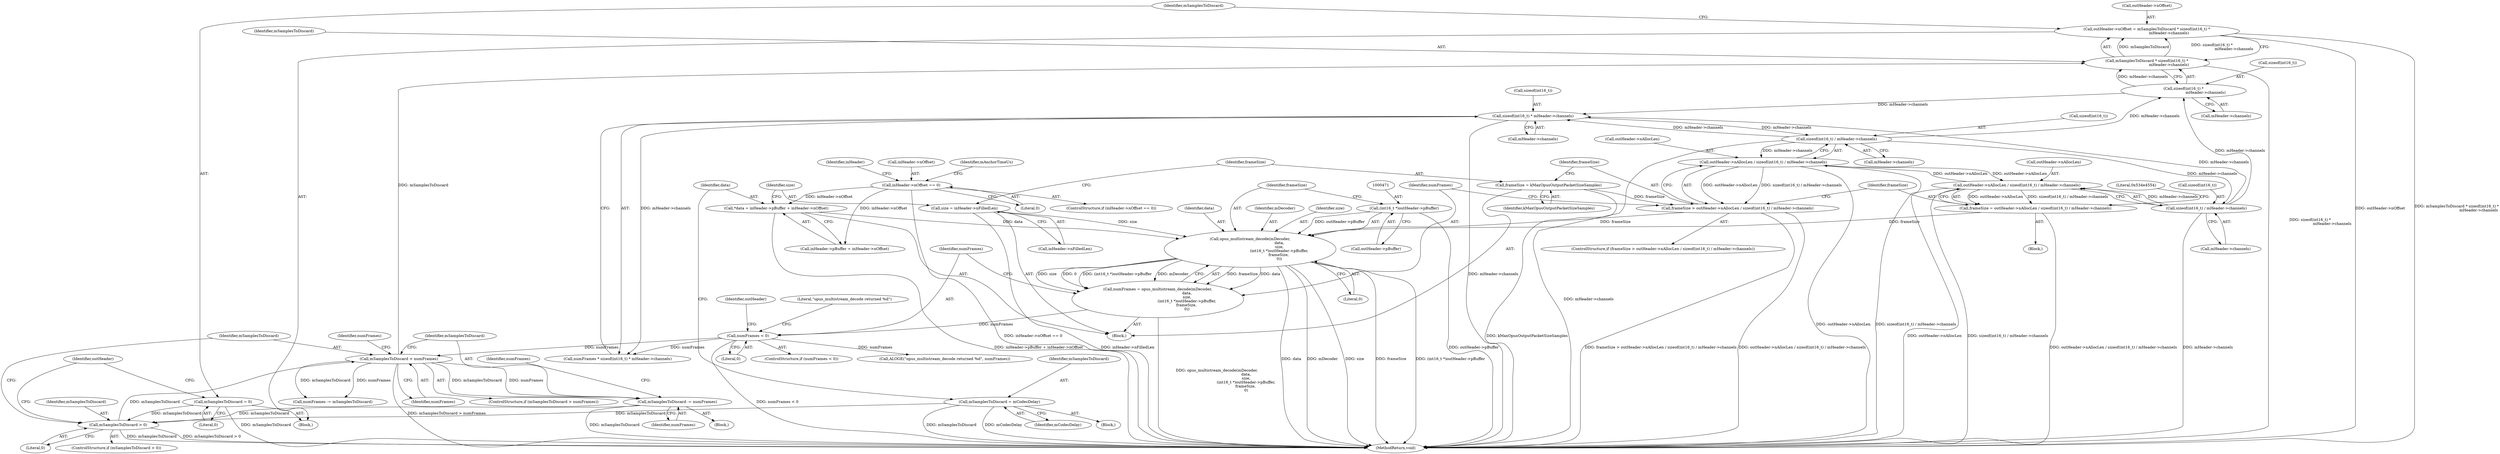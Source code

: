 digraph "0_Android_4e32001e4196f39ddd0b86686ae0231c8f5ed944@API" {
"1000517" [label="(Call,outHeader->nOffset = mSamplesToDiscard * sizeof(int16_t) *\n                                     mHeader->channels)"];
"1000521" [label="(Call,mSamplesToDiscard * sizeof(int16_t) *\n                                     mHeader->channels)"];
"1000502" [label="(Call,mSamplesToDiscard > numFrames)"];
"1000497" [label="(Call,mSamplesToDiscard > 0)"];
"1000529" [label="(Call,mSamplesToDiscard = 0)"];
"1000506" [label="(Call,mSamplesToDiscard -= numFrames)"];
"1000411" [label="(Call,mSamplesToDiscard = mCodecDelay)"];
"1000478" [label="(Call,numFrames < 0)"];
"1000464" [label="(Call,numFrames = opus_multistream_decode(mDecoder,\n                                                 data,\n                                                 size,\n                                                 (int16_t *)outHeader->pBuffer,\n                                                frameSize,\n                                                 0))"];
"1000466" [label="(Call,opus_multistream_decode(mDecoder,\n                                                 data,\n                                                 size,\n                                                 (int16_t *)outHeader->pBuffer,\n                                                frameSize,\n                                                 0))"];
"1000415" [label="(Call,*data = inHeader->pBuffer + inHeader->nOffset)"];
"1000390" [label="(Call,inHeader->nOffset == 0)"];
"1000425" [label="(Call,size = inHeader->nFilledLen)"];
"1000470" [label="(Call,(int16_t *)outHeader->pBuffer)"];
"1000435" [label="(Call,frameSize > outHeader->nAllocLen / sizeof(int16_t) / mHeader->channels)"];
"1000431" [label="(Call,frameSize = kMaxOpusOutputPacketSizeSamples)"];
"1000437" [label="(Call,outHeader->nAllocLen / sizeof(int16_t) / mHeader->channels)"];
"1000450" [label="(Call,outHeader->nAllocLen / sizeof(int16_t) / mHeader->channels)"];
"1000454" [label="(Call,sizeof(int16_t) / mHeader->channels)"];
"1000441" [label="(Call,sizeof(int16_t) / mHeader->channels)"];
"1000538" [label="(Call,sizeof(int16_t) * mHeader->channels)"];
"1000523" [label="(Call,sizeof(int16_t) *\n                                     mHeader->channels)"];
"1000448" [label="(Call,frameSize = outHeader->nAllocLen / sizeof(int16_t) / mHeader->channels)"];
"1000501" [label="(ControlStructure,if (mSamplesToDiscard > numFrames))"];
"1000461" [label="(Literal,0x534e4554)"];
"1000478" [label="(Call,numFrames < 0)"];
"1000538" [label="(Call,sizeof(int16_t) * mHeader->channels)"];
"1000482" [label="(Call,ALOGE(\"opus_multistream_decode returned %d\", numFrames))"];
"1000448" [label="(Call,frameSize = outHeader->nAllocLen / sizeof(int16_t) / mHeader->channels)"];
"1000498" [label="(Identifier,mSamplesToDiscard)"];
"1000394" [label="(Literal,0)"];
"1000435" [label="(Call,frameSize > outHeader->nAllocLen / sizeof(int16_t) / mHeader->channels)"];
"1000437" [label="(Call,outHeader->nAllocLen / sizeof(int16_t) / mHeader->channels)"];
"1000529" [label="(Call,mSamplesToDiscard = 0)"];
"1000514" [label="(Call,numFrames -= mSamplesToDiscard)"];
"1000407" [label="(Identifier,inHeader)"];
"1000391" [label="(Call,inHeader->nOffset)"];
"1000504" [label="(Identifier,numFrames)"];
"1000390" [label="(Call,inHeader->nOffset == 0)"];
"1000410" [label="(Block,)"];
"1000426" [label="(Identifier,size)"];
"1000469" [label="(Identifier,size)"];
"1000534" [label="(Identifier,outHeader)"];
"1000438" [label="(Call,outHeader->nAllocLen)"];
"1000508" [label="(Identifier,numFrames)"];
"1000479" [label="(Identifier,numFrames)"];
"1000436" [label="(Identifier,frameSize)"];
"1000434" [label="(ControlStructure,if (frameSize > outHeader->nAllocLen / sizeof(int16_t) / mHeader->channels))"];
"1000449" [label="(Identifier,frameSize)"];
"1000515" [label="(Identifier,numFrames)"];
"1000493" [label="(Identifier,outHeader)"];
"1000531" [label="(Literal,0)"];
"1000522" [label="(Identifier,mSamplesToDiscard)"];
"1000497" [label="(Call,mSamplesToDiscard > 0)"];
"1000518" [label="(Call,outHeader->nOffset)"];
"1000454" [label="(Call,sizeof(int16_t) / mHeader->channels)"];
"1000475" [label="(Identifier,frameSize)"];
"1000499" [label="(Literal,0)"];
"1000541" [label="(Call,mHeader->channels)"];
"1000536" [label="(Call,numFrames * sizeof(int16_t) * mHeader->channels)"];
"1000464" [label="(Call,numFrames = opus_multistream_decode(mDecoder,\n                                                 data,\n                                                 size,\n                                                 (int16_t *)outHeader->pBuffer,\n                                                frameSize,\n                                                 0))"];
"1000468" [label="(Identifier,data)"];
"1000412" [label="(Identifier,mSamplesToDiscard)"];
"1000530" [label="(Identifier,mSamplesToDiscard)"];
"1000417" [label="(Call,inHeader->pBuffer + inHeader->nOffset)"];
"1000510" [label="(Identifier,numFrames)"];
"1000523" [label="(Call,sizeof(int16_t) *\n                                     mHeader->channels)"];
"1000427" [label="(Call,inHeader->nFilledLen)"];
"1000503" [label="(Identifier,mSamplesToDiscard)"];
"1000432" [label="(Identifier,frameSize)"];
"1000411" [label="(Call,mSamplesToDiscard = mCodecDelay)"];
"1000313" [label="(Block,)"];
"1000526" [label="(Call,mHeader->channels)"];
"1000483" [label="(Literal,\"opus_multistream_decode returned %d\")"];
"1000451" [label="(Call,outHeader->nAllocLen)"];
"1000507" [label="(Identifier,mSamplesToDiscard)"];
"1000470" [label="(Call,(int16_t *)outHeader->pBuffer)"];
"1000457" [label="(Call,mHeader->channels)"];
"1000413" [label="(Identifier,mCodecDelay)"];
"1000496" [label="(ControlStructure,if (mSamplesToDiscard > 0))"];
"1000450" [label="(Call,outHeader->nAllocLen / sizeof(int16_t) / mHeader->channels)"];
"1000480" [label="(Literal,0)"];
"1000472" [label="(Call,outHeader->pBuffer)"];
"1000585" [label="(MethodReturn,void)"];
"1000477" [label="(ControlStructure,if (numFrames < 0))"];
"1000466" [label="(Call,opus_multistream_decode(mDecoder,\n                                                 data,\n                                                 size,\n                                                 (int16_t *)outHeader->pBuffer,\n                                                frameSize,\n                                                 0))"];
"1000467" [label="(Identifier,mDecoder)"];
"1000431" [label="(Call,frameSize = kMaxOpusOutputPacketSizeSamples)"];
"1000513" [label="(Block,)"];
"1000524" [label="(Call,sizeof(int16_t))"];
"1000476" [label="(Literal,0)"];
"1000397" [label="(Identifier,mAnchorTimeUs)"];
"1000539" [label="(Call,sizeof(int16_t))"];
"1000433" [label="(Identifier,kMaxOpusOutputPacketSizeSamples)"];
"1000415" [label="(Call,*data = inHeader->pBuffer + inHeader->nOffset)"];
"1000425" [label="(Call,size = inHeader->nFilledLen)"];
"1000416" [label="(Identifier,data)"];
"1000465" [label="(Identifier,numFrames)"];
"1000447" [label="(Block,)"];
"1000517" [label="(Call,outHeader->nOffset = mSamplesToDiscard * sizeof(int16_t) *\n                                     mHeader->channels)"];
"1000506" [label="(Call,mSamplesToDiscard -= numFrames)"];
"1000444" [label="(Call,mHeader->channels)"];
"1000502" [label="(Call,mSamplesToDiscard > numFrames)"];
"1000389" [label="(ControlStructure,if (inHeader->nOffset == 0))"];
"1000442" [label="(Call,sizeof(int16_t))"];
"1000505" [label="(Block,)"];
"1000521" [label="(Call,mSamplesToDiscard * sizeof(int16_t) *\n                                     mHeader->channels)"];
"1000441" [label="(Call,sizeof(int16_t) / mHeader->channels)"];
"1000455" [label="(Call,sizeof(int16_t))"];
"1000517" -> "1000513"  [label="AST: "];
"1000517" -> "1000521"  [label="CFG: "];
"1000518" -> "1000517"  [label="AST: "];
"1000521" -> "1000517"  [label="AST: "];
"1000530" -> "1000517"  [label="CFG: "];
"1000517" -> "1000585"  [label="DDG: outHeader->nOffset"];
"1000517" -> "1000585"  [label="DDG: mSamplesToDiscard * sizeof(int16_t) *\n                                     mHeader->channels"];
"1000521" -> "1000517"  [label="DDG: mSamplesToDiscard"];
"1000521" -> "1000517"  [label="DDG: sizeof(int16_t) *\n                                     mHeader->channels"];
"1000521" -> "1000523"  [label="CFG: "];
"1000522" -> "1000521"  [label="AST: "];
"1000523" -> "1000521"  [label="AST: "];
"1000521" -> "1000585"  [label="DDG: sizeof(int16_t) *\n                                     mHeader->channels"];
"1000502" -> "1000521"  [label="DDG: mSamplesToDiscard"];
"1000523" -> "1000521"  [label="DDG: mHeader->channels"];
"1000502" -> "1000501"  [label="AST: "];
"1000502" -> "1000504"  [label="CFG: "];
"1000503" -> "1000502"  [label="AST: "];
"1000504" -> "1000502"  [label="AST: "];
"1000507" -> "1000502"  [label="CFG: "];
"1000515" -> "1000502"  [label="CFG: "];
"1000502" -> "1000585"  [label="DDG: mSamplesToDiscard > numFrames"];
"1000497" -> "1000502"  [label="DDG: mSamplesToDiscard"];
"1000478" -> "1000502"  [label="DDG: numFrames"];
"1000502" -> "1000506"  [label="DDG: numFrames"];
"1000502" -> "1000506"  [label="DDG: mSamplesToDiscard"];
"1000502" -> "1000514"  [label="DDG: mSamplesToDiscard"];
"1000502" -> "1000514"  [label="DDG: numFrames"];
"1000497" -> "1000496"  [label="AST: "];
"1000497" -> "1000499"  [label="CFG: "];
"1000498" -> "1000497"  [label="AST: "];
"1000499" -> "1000497"  [label="AST: "];
"1000503" -> "1000497"  [label="CFG: "];
"1000534" -> "1000497"  [label="CFG: "];
"1000497" -> "1000585"  [label="DDG: mSamplesToDiscard"];
"1000497" -> "1000585"  [label="DDG: mSamplesToDiscard > 0"];
"1000529" -> "1000497"  [label="DDG: mSamplesToDiscard"];
"1000506" -> "1000497"  [label="DDG: mSamplesToDiscard"];
"1000411" -> "1000497"  [label="DDG: mSamplesToDiscard"];
"1000529" -> "1000513"  [label="AST: "];
"1000529" -> "1000531"  [label="CFG: "];
"1000530" -> "1000529"  [label="AST: "];
"1000531" -> "1000529"  [label="AST: "];
"1000534" -> "1000529"  [label="CFG: "];
"1000529" -> "1000585"  [label="DDG: mSamplesToDiscard"];
"1000506" -> "1000505"  [label="AST: "];
"1000506" -> "1000508"  [label="CFG: "];
"1000507" -> "1000506"  [label="AST: "];
"1000508" -> "1000506"  [label="AST: "];
"1000510" -> "1000506"  [label="CFG: "];
"1000506" -> "1000585"  [label="DDG: mSamplesToDiscard"];
"1000411" -> "1000410"  [label="AST: "];
"1000411" -> "1000413"  [label="CFG: "];
"1000412" -> "1000411"  [label="AST: "];
"1000413" -> "1000411"  [label="AST: "];
"1000416" -> "1000411"  [label="CFG: "];
"1000411" -> "1000585"  [label="DDG: mSamplesToDiscard"];
"1000411" -> "1000585"  [label="DDG: mCodecDelay"];
"1000478" -> "1000477"  [label="AST: "];
"1000478" -> "1000480"  [label="CFG: "];
"1000479" -> "1000478"  [label="AST: "];
"1000480" -> "1000478"  [label="AST: "];
"1000483" -> "1000478"  [label="CFG: "];
"1000493" -> "1000478"  [label="CFG: "];
"1000478" -> "1000585"  [label="DDG: numFrames < 0"];
"1000464" -> "1000478"  [label="DDG: numFrames"];
"1000478" -> "1000482"  [label="DDG: numFrames"];
"1000478" -> "1000536"  [label="DDG: numFrames"];
"1000464" -> "1000313"  [label="AST: "];
"1000464" -> "1000466"  [label="CFG: "];
"1000465" -> "1000464"  [label="AST: "];
"1000466" -> "1000464"  [label="AST: "];
"1000479" -> "1000464"  [label="CFG: "];
"1000464" -> "1000585"  [label="DDG: opus_multistream_decode(mDecoder,\n                                                 data,\n                                                 size,\n                                                 (int16_t *)outHeader->pBuffer,\n                                                frameSize,\n                                                 0)"];
"1000466" -> "1000464"  [label="DDG: frameSize"];
"1000466" -> "1000464"  [label="DDG: data"];
"1000466" -> "1000464"  [label="DDG: size"];
"1000466" -> "1000464"  [label="DDG: 0"];
"1000466" -> "1000464"  [label="DDG: (int16_t *)outHeader->pBuffer"];
"1000466" -> "1000464"  [label="DDG: mDecoder"];
"1000466" -> "1000476"  [label="CFG: "];
"1000467" -> "1000466"  [label="AST: "];
"1000468" -> "1000466"  [label="AST: "];
"1000469" -> "1000466"  [label="AST: "];
"1000470" -> "1000466"  [label="AST: "];
"1000475" -> "1000466"  [label="AST: "];
"1000476" -> "1000466"  [label="AST: "];
"1000466" -> "1000585"  [label="DDG: data"];
"1000466" -> "1000585"  [label="DDG: mDecoder"];
"1000466" -> "1000585"  [label="DDG: size"];
"1000466" -> "1000585"  [label="DDG: frameSize"];
"1000466" -> "1000585"  [label="DDG: (int16_t *)outHeader->pBuffer"];
"1000415" -> "1000466"  [label="DDG: data"];
"1000425" -> "1000466"  [label="DDG: size"];
"1000470" -> "1000466"  [label="DDG: outHeader->pBuffer"];
"1000435" -> "1000466"  [label="DDG: frameSize"];
"1000448" -> "1000466"  [label="DDG: frameSize"];
"1000415" -> "1000313"  [label="AST: "];
"1000415" -> "1000417"  [label="CFG: "];
"1000416" -> "1000415"  [label="AST: "];
"1000417" -> "1000415"  [label="AST: "];
"1000426" -> "1000415"  [label="CFG: "];
"1000415" -> "1000585"  [label="DDG: inHeader->pBuffer + inHeader->nOffset"];
"1000390" -> "1000415"  [label="DDG: inHeader->nOffset"];
"1000390" -> "1000389"  [label="AST: "];
"1000390" -> "1000394"  [label="CFG: "];
"1000391" -> "1000390"  [label="AST: "];
"1000394" -> "1000390"  [label="AST: "];
"1000397" -> "1000390"  [label="CFG: "];
"1000407" -> "1000390"  [label="CFG: "];
"1000390" -> "1000585"  [label="DDG: inHeader->nOffset == 0"];
"1000390" -> "1000417"  [label="DDG: inHeader->nOffset"];
"1000425" -> "1000313"  [label="AST: "];
"1000425" -> "1000427"  [label="CFG: "];
"1000426" -> "1000425"  [label="AST: "];
"1000427" -> "1000425"  [label="AST: "];
"1000432" -> "1000425"  [label="CFG: "];
"1000425" -> "1000585"  [label="DDG: inHeader->nFilledLen"];
"1000470" -> "1000472"  [label="CFG: "];
"1000471" -> "1000470"  [label="AST: "];
"1000472" -> "1000470"  [label="AST: "];
"1000475" -> "1000470"  [label="CFG: "];
"1000470" -> "1000585"  [label="DDG: outHeader->pBuffer"];
"1000435" -> "1000434"  [label="AST: "];
"1000435" -> "1000437"  [label="CFG: "];
"1000436" -> "1000435"  [label="AST: "];
"1000437" -> "1000435"  [label="AST: "];
"1000449" -> "1000435"  [label="CFG: "];
"1000465" -> "1000435"  [label="CFG: "];
"1000435" -> "1000585"  [label="DDG: outHeader->nAllocLen / sizeof(int16_t) / mHeader->channels"];
"1000435" -> "1000585"  [label="DDG: frameSize > outHeader->nAllocLen / sizeof(int16_t) / mHeader->channels"];
"1000431" -> "1000435"  [label="DDG: frameSize"];
"1000437" -> "1000435"  [label="DDG: outHeader->nAllocLen"];
"1000437" -> "1000435"  [label="DDG: sizeof(int16_t) / mHeader->channels"];
"1000431" -> "1000313"  [label="AST: "];
"1000431" -> "1000433"  [label="CFG: "];
"1000432" -> "1000431"  [label="AST: "];
"1000433" -> "1000431"  [label="AST: "];
"1000436" -> "1000431"  [label="CFG: "];
"1000431" -> "1000585"  [label="DDG: kMaxOpusOutputPacketSizeSamples"];
"1000437" -> "1000441"  [label="CFG: "];
"1000438" -> "1000437"  [label="AST: "];
"1000441" -> "1000437"  [label="AST: "];
"1000437" -> "1000585"  [label="DDG: outHeader->nAllocLen"];
"1000437" -> "1000585"  [label="DDG: sizeof(int16_t) / mHeader->channels"];
"1000450" -> "1000437"  [label="DDG: outHeader->nAllocLen"];
"1000441" -> "1000437"  [label="DDG: mHeader->channels"];
"1000437" -> "1000450"  [label="DDG: outHeader->nAllocLen"];
"1000450" -> "1000448"  [label="AST: "];
"1000450" -> "1000454"  [label="CFG: "];
"1000451" -> "1000450"  [label="AST: "];
"1000454" -> "1000450"  [label="AST: "];
"1000448" -> "1000450"  [label="CFG: "];
"1000450" -> "1000585"  [label="DDG: outHeader->nAllocLen"];
"1000450" -> "1000585"  [label="DDG: sizeof(int16_t) / mHeader->channels"];
"1000450" -> "1000448"  [label="DDG: outHeader->nAllocLen"];
"1000450" -> "1000448"  [label="DDG: sizeof(int16_t) / mHeader->channels"];
"1000454" -> "1000450"  [label="DDG: mHeader->channels"];
"1000454" -> "1000457"  [label="CFG: "];
"1000455" -> "1000454"  [label="AST: "];
"1000457" -> "1000454"  [label="AST: "];
"1000454" -> "1000585"  [label="DDG: mHeader->channels"];
"1000441" -> "1000454"  [label="DDG: mHeader->channels"];
"1000454" -> "1000523"  [label="DDG: mHeader->channels"];
"1000454" -> "1000538"  [label="DDG: mHeader->channels"];
"1000441" -> "1000444"  [label="CFG: "];
"1000442" -> "1000441"  [label="AST: "];
"1000444" -> "1000441"  [label="AST: "];
"1000441" -> "1000585"  [label="DDG: mHeader->channels"];
"1000538" -> "1000441"  [label="DDG: mHeader->channels"];
"1000441" -> "1000523"  [label="DDG: mHeader->channels"];
"1000441" -> "1000538"  [label="DDG: mHeader->channels"];
"1000538" -> "1000536"  [label="AST: "];
"1000538" -> "1000541"  [label="CFG: "];
"1000539" -> "1000538"  [label="AST: "];
"1000541" -> "1000538"  [label="AST: "];
"1000536" -> "1000538"  [label="CFG: "];
"1000538" -> "1000585"  [label="DDG: mHeader->channels"];
"1000538" -> "1000536"  [label="DDG: mHeader->channels"];
"1000523" -> "1000538"  [label="DDG: mHeader->channels"];
"1000523" -> "1000526"  [label="CFG: "];
"1000524" -> "1000523"  [label="AST: "];
"1000526" -> "1000523"  [label="AST: "];
"1000448" -> "1000447"  [label="AST: "];
"1000449" -> "1000448"  [label="AST: "];
"1000461" -> "1000448"  [label="CFG: "];
"1000448" -> "1000585"  [label="DDG: outHeader->nAllocLen / sizeof(int16_t) / mHeader->channels"];
}
